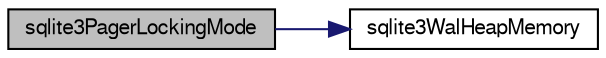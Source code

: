 digraph "sqlite3PagerLockingMode"
{
  edge [fontname="FreeSans",fontsize="10",labelfontname="FreeSans",labelfontsize="10"];
  node [fontname="FreeSans",fontsize="10",shape=record];
  rankdir="LR";
  Node630681 [label="sqlite3PagerLockingMode",height=0.2,width=0.4,color="black", fillcolor="grey75", style="filled", fontcolor="black"];
  Node630681 -> Node630682 [color="midnightblue",fontsize="10",style="solid",fontname="FreeSans"];
  Node630682 [label="sqlite3WalHeapMemory",height=0.2,width=0.4,color="black", fillcolor="white", style="filled",URL="$sqlite3_8c.html#ac199a8b76ee63c8aa51a5514b1b68158"];
}
